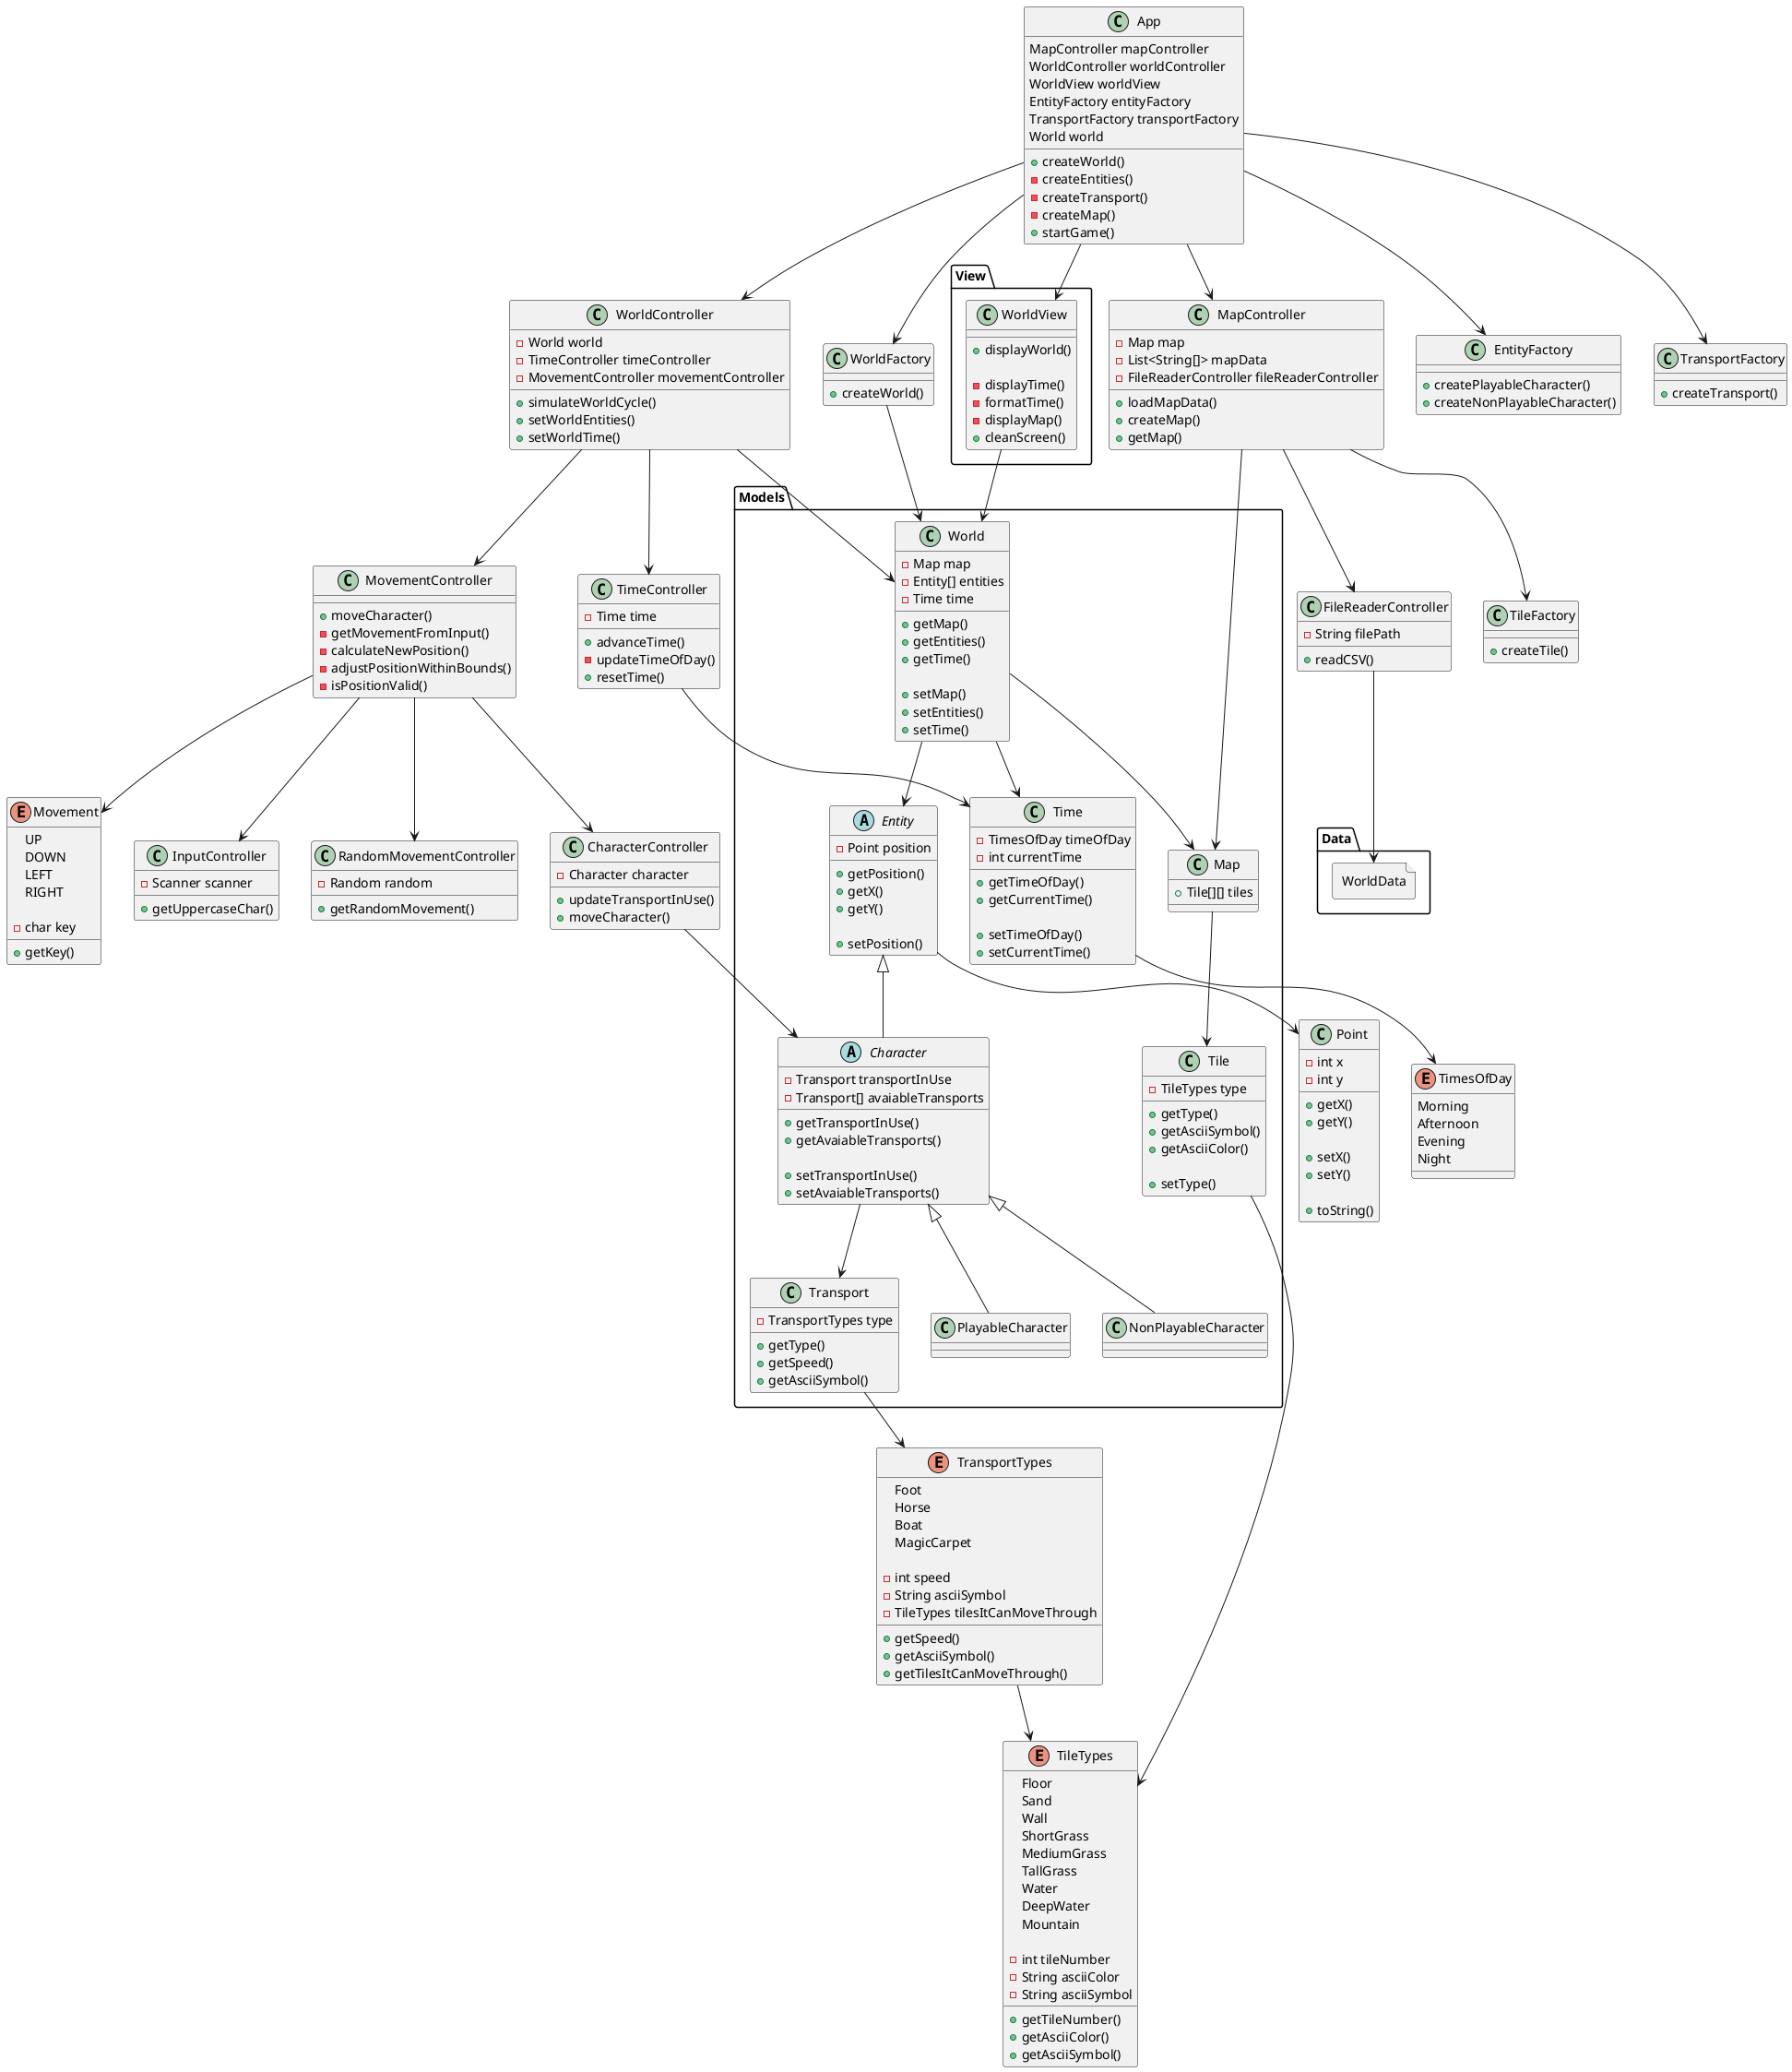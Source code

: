 @startuml ClasesPracticas-PyMundo

class App {
    MapController mapController
    WorldController worldController
    WorldView worldView
    EntityFactory entityFactory
    TransportFactory transportFactory
    World world

    + createWorld()
    - createEntities()
    - createTransport()
    - createMap()
    + startGame()
}

enum TileTypes {
    Floor
    Sand
    Wall
    ShortGrass
    MediumGrass
    TallGrass
    Water
    DeepWater
    Mountain

    - int tileNumber
    - String asciiColor
    - String asciiSymbol

    + getTileNumber()
    + getAsciiColor()
    + getAsciiSymbol()
}

enum Movement {
    UP
    DOWN
    LEFT
    RIGHT

    - char key

    + getKey()
}

enum TimesOfDay {
    Morning
    Afternoon
    Evening
    Night
}

enum TransportTypes {
    Foot
    Horse
    Boat
    MagicCarpet

    - int speed
    - String asciiSymbol
    - TileTypes tilesItCanMoveThrough

    + getSpeed()
    + getAsciiSymbol()
    + getTilesItCanMoveThrough()
}

class Point {
    - int x
    - int y

    + getX()
    + getY()

    + setX()
    + setY()

    + toString()
}



package Models {
    class World{
        - Map map
        - Entity[] entities
        - Time time

        + getMap()
        + getEntities()
        + getTime()

        + setMap()
        + setEntities()
        + setTime()
    }

    class Time {
        - TimesOfDay timeOfDay
        - int currentTime

        + getTimeOfDay()
        + getCurrentTime()

        + setTimeOfDay()
        + setCurrentTime()
    }

    class Map{
        + Tile[][] tiles
    }

    class Tile {
        - TileTypes type

        + getType()
        + getAsciiSymbol()
        + getAsciiColor()

        + setType()
    }

    abstract class Entity {
        - Point position

        + getPosition()
        + getX()
        + getY()

        + setPosition()
    }

    abstract class Character {
        - Transport transportInUse
        - Transport[] avaiableTransports

        + getTransportInUse()
        + getAvaiableTransports()

        + setTransportInUse()
        + setAvaiableTransports()
    }

    class PlayableCharacter{
    }
    class NonPlayableCharacter {
    }

    class Transport {
        - TransportTypes type

        + getType()
        + getSpeed()
        + getAsciiSymbol()
    }

}

class WorldController {
    - World world
    - TimeController timeController
    - MovementController movementController

    + simulateWorldCycle()
    + setWorldEntities()
    + setWorldTime()
}

class FileReaderController {
    - String filePath

    + readCSV()
}

class MapController {
    - Map map
    - List<String[]> mapData
    - FileReaderController fileReaderController

    + loadMapData()
    + createMap()
    + getMap()
}


class InputController {
    - Scanner scanner

    + getUppercaseChar()
}

class RandomMovementController {
    - Random random

    + getRandomMovement()
}

class MovementController {
    + moveCharacter()
    - getMovementFromInput()
    - calculateNewPosition()
    - adjustPositionWithinBounds()
    - isPositionValid()
}

class CharacterController {
    - Character character

    + updateTransportInUse()
    + moveCharacter()
}

class TimeController {
    - Time time

    + advanceTime()
    - updateTimeOfDay()
    + resetTime()
}

package View {
    class WorldView {
        + displayWorld()

        - displayTime()
        - formatTime()
        - displayMap()
        + cleanScreen()
    }
}

class EntityFactory {
    + createPlayableCharacter()
    + createNonPlayableCharacter()
}

class WorldFactory {
    + createWorld()
}

class TileFactory {
    + createTile()
}

class TransportFactory {
    + createTransport()
}

package Data {
    File WorldData {
    }
}

World --> Map
World --> Entity
World --> Time
Map --> Tile
Tile --> TileTypes
Entity <|-- Character
Character --> Transport
Character <|-- PlayableCharacter
Character <|-- NonPlayableCharacter
Transport --> TransportTypes
TransportTypes --> TileTypes
Entity --> Point
Time --> TimesOfDay
MovementController --> Movement
FileReaderController --> WorldData
MovementController --> InputController
MovementController --> RandomMovementController
MovementController --> CharacterController
CharacterController --> Character
MapController --> Map
MapController --> FileReaderController
MapController --> TileFactory
TimeController --> Time
WorldController --> World
WorldController --> TimeController
WorldController --> MovementController
WorldView --> World

App --> WorldController
App --> WorldView
App --> EntityFactory
App --> TransportFactory
App --> MapController
App --> WorldFactory
WorldFactory --> World

@enduml